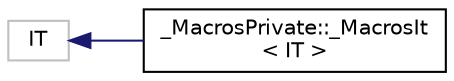 digraph "Graphical Class Hierarchy"
{
 // LATEX_PDF_SIZE
  edge [fontname="Helvetica",fontsize="10",labelfontname="Helvetica",labelfontsize="10"];
  node [fontname="Helvetica",fontsize="10",shape=record];
  rankdir="LR";
  Node1 [label="IT",height=0.2,width=0.4,color="grey75", fillcolor="white", style="filled",tooltip=" "];
  Node1 -> Node0 [dir="back",color="midnightblue",fontsize="10",style="solid",fontname="Helvetica"];
  Node0 [label="_MacrosPrivate::_MacrosIt\l\< IT \>",height=0.2,width=0.4,color="black", fillcolor="white", style="filled",URL="$class___macros_private_1_1___macros_it.html",tooltip=" "];
}
